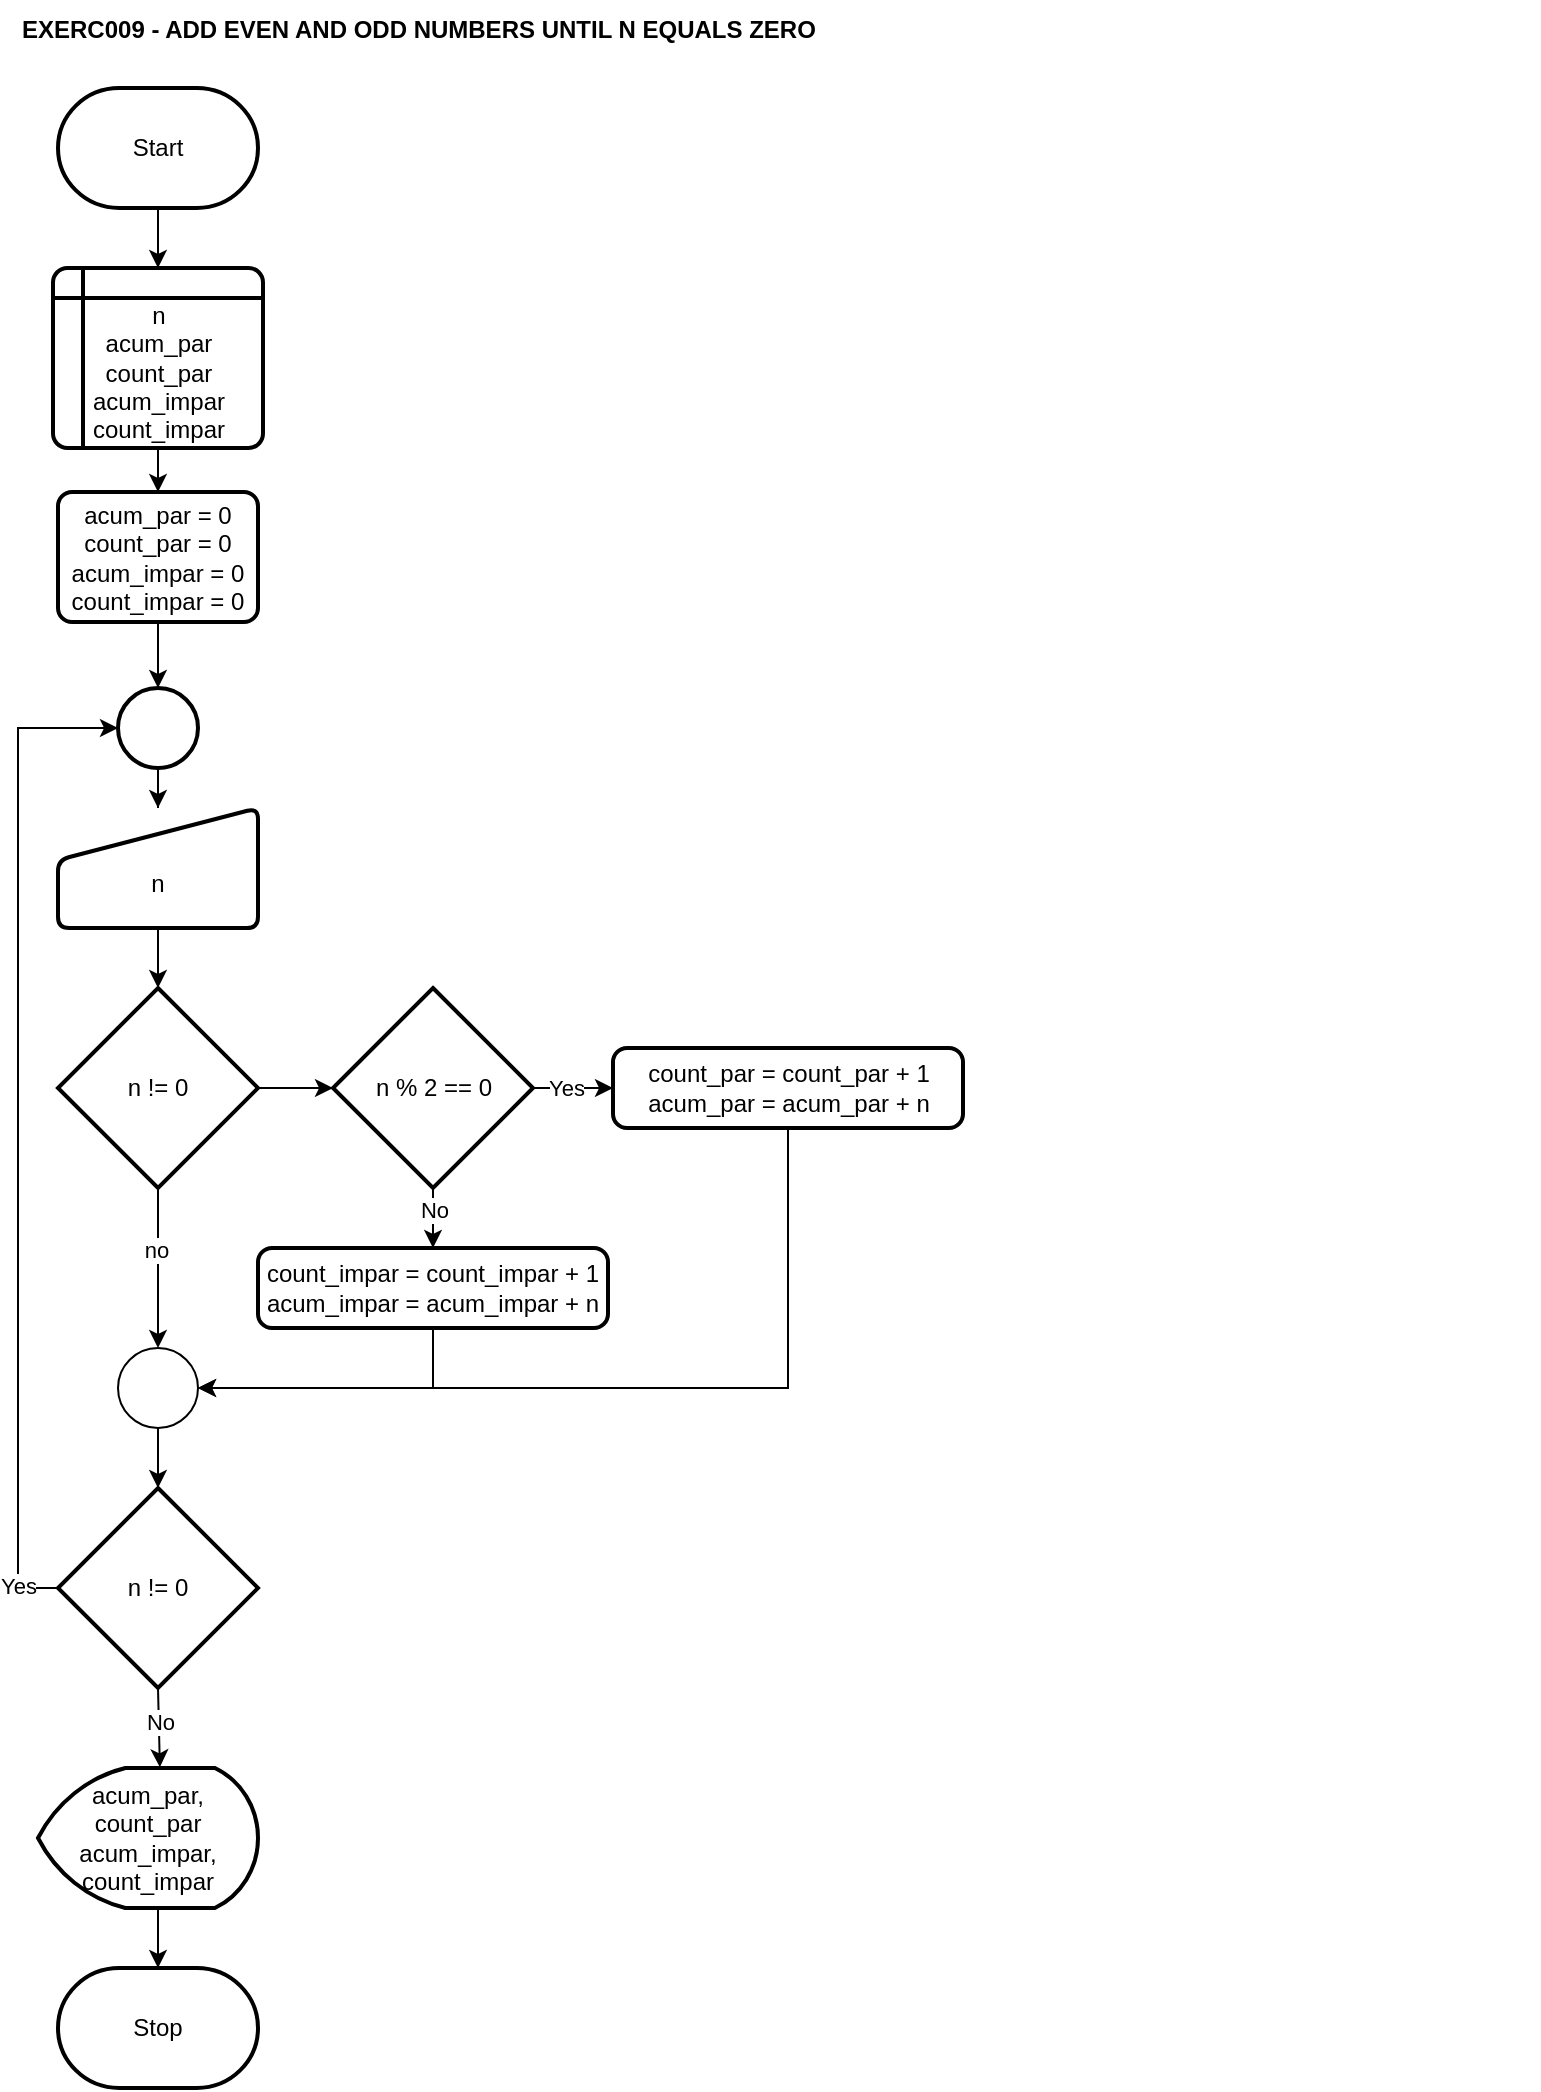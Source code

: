 <mxfile version="26.0.16">
  <diagram name="Página-1" id="tbhhrolYnf2YLyF_AGn1">
    <mxGraphModel dx="637" dy="343" grid="1" gridSize="10" guides="1" tooltips="1" connect="1" arrows="1" fold="1" page="1" pageScale="1" pageWidth="827" pageHeight="1169" math="0" shadow="0">
      <root>
        <mxCell id="0" />
        <mxCell id="1" parent="0" />
        <mxCell id="gUQwB867zqCJYkILIy9S-1" value="EXERC009 - ADD EVEN AND ODD NUMBERS UNTIL N EQUALS ZERO" style="text;html=1;align=left;verticalAlign=middle;whiteSpace=wrap;rounded=0;fontStyle=1" parent="1" vertex="1">
          <mxGeometry x="40" y="40" width="760" height="30" as="geometry" />
        </mxCell>
        <mxCell id="gUQwB867zqCJYkILIy9S-21" style="edgeStyle=orthogonalEdgeStyle;rounded=0;orthogonalLoop=1;jettySize=auto;html=1;exitX=0.5;exitY=1;exitDx=0;exitDy=0;exitPerimeter=0;entryX=0.5;entryY=0;entryDx=0;entryDy=0;" parent="1" source="gUQwB867zqCJYkILIy9S-3" target="gUQwB867zqCJYkILIy9S-4" edge="1">
          <mxGeometry relative="1" as="geometry" />
        </mxCell>
        <mxCell id="gUQwB867zqCJYkILIy9S-3" value="Start" style="strokeWidth=2;html=1;shape=mxgraph.flowchart.terminator;whiteSpace=wrap;" parent="1" vertex="1">
          <mxGeometry x="60" y="84" width="100" height="60" as="geometry" />
        </mxCell>
        <mxCell id="O1CfjgjV-Pr6YKnk9muc-27" style="edgeStyle=orthogonalEdgeStyle;rounded=0;orthogonalLoop=1;jettySize=auto;html=1;exitX=0.5;exitY=1;exitDx=0;exitDy=0;" parent="1" source="gUQwB867zqCJYkILIy9S-4" target="O1CfjgjV-Pr6YKnk9muc-1" edge="1">
          <mxGeometry relative="1" as="geometry" />
        </mxCell>
        <mxCell id="gUQwB867zqCJYkILIy9S-4" value="&lt;div&gt;&lt;br&gt;&lt;/div&gt;n&lt;div&gt;acum_par&lt;/div&gt;&lt;div&gt;count_par&lt;/div&gt;&lt;div&gt;acum_impar&lt;/div&gt;&lt;div&gt;count_impar&lt;/div&gt;" style="shape=internalStorage;whiteSpace=wrap;html=1;dx=15;dy=15;rounded=1;arcSize=8;strokeWidth=2;" parent="1" vertex="1">
          <mxGeometry x="57.5" y="174" width="105" height="90" as="geometry" />
        </mxCell>
        <mxCell id="gUQwB867zqCJYkILIy9S-18" value="&lt;div&gt;acum_par,&lt;/div&gt;&lt;div&gt;count_par&lt;/div&gt;&lt;div&gt;acum_impar, count_impar&lt;/div&gt;" style="strokeWidth=2;html=1;shape=mxgraph.flowchart.display;whiteSpace=wrap;" parent="1" vertex="1">
          <mxGeometry x="50" y="924" width="110" height="70" as="geometry" />
        </mxCell>
        <mxCell id="gUQwB867zqCJYkILIy9S-19" value="Stop" style="strokeWidth=2;html=1;shape=mxgraph.flowchart.terminator;whiteSpace=wrap;" parent="1" vertex="1">
          <mxGeometry x="60" y="1024" width="100" height="60" as="geometry" />
        </mxCell>
        <mxCell id="gUQwB867zqCJYkILIy9S-34" style="edgeStyle=orthogonalEdgeStyle;rounded=0;orthogonalLoop=1;jettySize=auto;html=1;exitX=0.5;exitY=1;exitDx=0;exitDy=0;exitPerimeter=0;entryX=0.5;entryY=0;entryDx=0;entryDy=0;entryPerimeter=0;" parent="1" source="gUQwB867zqCJYkILIy9S-18" target="gUQwB867zqCJYkILIy9S-19" edge="1">
          <mxGeometry relative="1" as="geometry" />
        </mxCell>
        <mxCell id="O1CfjgjV-Pr6YKnk9muc-28" style="edgeStyle=orthogonalEdgeStyle;rounded=0;orthogonalLoop=1;jettySize=auto;html=1;exitX=0.5;exitY=1;exitDx=0;exitDy=0;" parent="1" source="O1CfjgjV-Pr6YKnk9muc-1" target="O1CfjgjV-Pr6YKnk9muc-2" edge="1">
          <mxGeometry relative="1" as="geometry" />
        </mxCell>
        <mxCell id="O1CfjgjV-Pr6YKnk9muc-1" value="acum_par = 0&lt;div&gt;count_par = 0&lt;/div&gt;&lt;div&gt;acum_impar = 0&lt;/div&gt;&lt;div&gt;count_impar = 0&lt;/div&gt;" style="rounded=1;whiteSpace=wrap;html=1;absoluteArcSize=1;arcSize=14;strokeWidth=2;" parent="1" vertex="1">
          <mxGeometry x="60" y="286" width="100" height="65" as="geometry" />
        </mxCell>
        <mxCell id="O1CfjgjV-Pr6YKnk9muc-29" style="edgeStyle=orthogonalEdgeStyle;rounded=0;orthogonalLoop=1;jettySize=auto;html=1;exitX=0.5;exitY=1;exitDx=0;exitDy=0;exitPerimeter=0;" parent="1" source="O1CfjgjV-Pr6YKnk9muc-2" target="O1CfjgjV-Pr6YKnk9muc-3" edge="1">
          <mxGeometry relative="1" as="geometry" />
        </mxCell>
        <mxCell id="O1CfjgjV-Pr6YKnk9muc-2" value="" style="strokeWidth=2;html=1;shape=mxgraph.flowchart.start_2;whiteSpace=wrap;" parent="1" vertex="1">
          <mxGeometry x="90" y="384" width="40" height="40" as="geometry" />
        </mxCell>
        <mxCell id="O1CfjgjV-Pr6YKnk9muc-30" style="edgeStyle=orthogonalEdgeStyle;rounded=0;orthogonalLoop=1;jettySize=auto;html=1;exitX=0.5;exitY=1;exitDx=0;exitDy=0;" parent="1" source="O1CfjgjV-Pr6YKnk9muc-3" target="O1CfjgjV-Pr6YKnk9muc-4" edge="1">
          <mxGeometry relative="1" as="geometry" />
        </mxCell>
        <mxCell id="O1CfjgjV-Pr6YKnk9muc-3" value="&lt;div&gt;&lt;br&gt;&lt;/div&gt;n" style="html=1;strokeWidth=2;shape=manualInput;whiteSpace=wrap;rounded=1;size=26;arcSize=11;" parent="1" vertex="1">
          <mxGeometry x="60" y="444" width="100" height="60" as="geometry" />
        </mxCell>
        <mxCell id="O1CfjgjV-Pr6YKnk9muc-18" style="edgeStyle=orthogonalEdgeStyle;rounded=0;orthogonalLoop=1;jettySize=auto;html=1;exitX=0.5;exitY=1;exitDx=0;exitDy=0;exitPerimeter=0;" parent="1" source="O1CfjgjV-Pr6YKnk9muc-4" target="O1CfjgjV-Pr6YKnk9muc-14" edge="1">
          <mxGeometry relative="1" as="geometry" />
        </mxCell>
        <mxCell id="O1CfjgjV-Pr6YKnk9muc-19" value="no" style="edgeLabel;html=1;align=center;verticalAlign=middle;resizable=0;points=[];" parent="O1CfjgjV-Pr6YKnk9muc-18" vertex="1" connectable="0">
          <mxGeometry x="-0.241" y="-1" relative="1" as="geometry">
            <mxPoint as="offset" />
          </mxGeometry>
        </mxCell>
        <mxCell id="O1CfjgjV-Pr6YKnk9muc-4" value="n != 0" style="strokeWidth=2;html=1;shape=mxgraph.flowchart.decision;whiteSpace=wrap;" parent="1" vertex="1">
          <mxGeometry x="60" y="534" width="100" height="100" as="geometry" />
        </mxCell>
        <mxCell id="O1CfjgjV-Pr6YKnk9muc-8" style="edgeStyle=orthogonalEdgeStyle;rounded=0;orthogonalLoop=1;jettySize=auto;html=1;exitX=1;exitY=0.5;exitDx=0;exitDy=0;exitPerimeter=0;" parent="1" source="O1CfjgjV-Pr6YKnk9muc-5" target="O1CfjgjV-Pr6YKnk9muc-6" edge="1">
          <mxGeometry relative="1" as="geometry" />
        </mxCell>
        <mxCell id="O1CfjgjV-Pr6YKnk9muc-12" value="Yes" style="edgeLabel;html=1;align=center;verticalAlign=middle;resizable=0;points=[];" parent="O1CfjgjV-Pr6YKnk9muc-8" vertex="1" connectable="0">
          <mxGeometry x="-0.275" y="-2" relative="1" as="geometry">
            <mxPoint x="2" y="-2" as="offset" />
          </mxGeometry>
        </mxCell>
        <mxCell id="O1CfjgjV-Pr6YKnk9muc-9" style="edgeStyle=orthogonalEdgeStyle;rounded=0;orthogonalLoop=1;jettySize=auto;html=1;exitX=0.5;exitY=1;exitDx=0;exitDy=0;exitPerimeter=0;entryX=0.5;entryY=0;entryDx=0;entryDy=0;" parent="1" source="O1CfjgjV-Pr6YKnk9muc-5" target="O1CfjgjV-Pr6YKnk9muc-7" edge="1">
          <mxGeometry relative="1" as="geometry" />
        </mxCell>
        <mxCell id="O1CfjgjV-Pr6YKnk9muc-13" value="No" style="edgeLabel;html=1;align=center;verticalAlign=middle;resizable=0;points=[];" parent="O1CfjgjV-Pr6YKnk9muc-9" vertex="1" connectable="0">
          <mxGeometry x="-0.267" relative="1" as="geometry">
            <mxPoint as="offset" />
          </mxGeometry>
        </mxCell>
        <mxCell id="O1CfjgjV-Pr6YKnk9muc-5" value="n % 2 == 0" style="strokeWidth=2;html=1;shape=mxgraph.flowchart.decision;whiteSpace=wrap;" parent="1" vertex="1">
          <mxGeometry x="197.5" y="534" width="100" height="100" as="geometry" />
        </mxCell>
        <mxCell id="O1CfjgjV-Pr6YKnk9muc-6" value="count_par = count_par + 1&lt;div&gt;acum_par = acum_par + n&lt;/div&gt;" style="rounded=1;whiteSpace=wrap;html=1;absoluteArcSize=1;arcSize=14;strokeWidth=2;" parent="1" vertex="1">
          <mxGeometry x="337.5" y="564" width="175" height="40" as="geometry" />
        </mxCell>
        <mxCell id="O1CfjgjV-Pr6YKnk9muc-7" value="count_impar = count_impar + 1&lt;div&gt;acum_impar = acum_impar + n&lt;/div&gt;" style="rounded=1;whiteSpace=wrap;html=1;absoluteArcSize=1;arcSize=14;strokeWidth=2;" parent="1" vertex="1">
          <mxGeometry x="160" y="664" width="175" height="40" as="geometry" />
        </mxCell>
        <mxCell id="O1CfjgjV-Pr6YKnk9muc-22" style="edgeStyle=orthogonalEdgeStyle;rounded=0;orthogonalLoop=1;jettySize=auto;html=1;exitX=0.5;exitY=1;exitDx=0;exitDy=0;exitPerimeter=0;" parent="1" source="O1CfjgjV-Pr6YKnk9muc-14" target="O1CfjgjV-Pr6YKnk9muc-21" edge="1">
          <mxGeometry relative="1" as="geometry" />
        </mxCell>
        <mxCell id="O1CfjgjV-Pr6YKnk9muc-14" value="" style="verticalLabelPosition=bottom;verticalAlign=top;html=1;shape=mxgraph.flowchart.on-page_reference;" parent="1" vertex="1">
          <mxGeometry x="90" y="714" width="40" height="40" as="geometry" />
        </mxCell>
        <mxCell id="O1CfjgjV-Pr6YKnk9muc-15" style="edgeStyle=orthogonalEdgeStyle;rounded=0;orthogonalLoop=1;jettySize=auto;html=1;exitX=0.5;exitY=1;exitDx=0;exitDy=0;entryX=1;entryY=0.5;entryDx=0;entryDy=0;entryPerimeter=0;" parent="1" source="O1CfjgjV-Pr6YKnk9muc-6" target="O1CfjgjV-Pr6YKnk9muc-14" edge="1">
          <mxGeometry relative="1" as="geometry" />
        </mxCell>
        <mxCell id="O1CfjgjV-Pr6YKnk9muc-17" style="edgeStyle=orthogonalEdgeStyle;rounded=0;orthogonalLoop=1;jettySize=auto;html=1;exitX=0.5;exitY=1;exitDx=0;exitDy=0;entryX=1;entryY=0.5;entryDx=0;entryDy=0;entryPerimeter=0;" parent="1" source="O1CfjgjV-Pr6YKnk9muc-7" target="O1CfjgjV-Pr6YKnk9muc-14" edge="1">
          <mxGeometry relative="1" as="geometry" />
        </mxCell>
        <mxCell id="O1CfjgjV-Pr6YKnk9muc-20" style="edgeStyle=orthogonalEdgeStyle;rounded=0;orthogonalLoop=1;jettySize=auto;html=1;exitX=1;exitY=0.5;exitDx=0;exitDy=0;exitPerimeter=0;entryX=0;entryY=0.5;entryDx=0;entryDy=0;entryPerimeter=0;" parent="1" source="O1CfjgjV-Pr6YKnk9muc-4" target="O1CfjgjV-Pr6YKnk9muc-5" edge="1">
          <mxGeometry relative="1" as="geometry" />
        </mxCell>
        <mxCell id="O1CfjgjV-Pr6YKnk9muc-23" style="edgeStyle=orthogonalEdgeStyle;rounded=0;orthogonalLoop=1;jettySize=auto;html=1;exitX=0.5;exitY=1;exitDx=0;exitDy=0;exitPerimeter=0;entryX=0.554;entryY=-0.005;entryDx=0;entryDy=0;entryPerimeter=0;" parent="1" source="O1CfjgjV-Pr6YKnk9muc-21" target="gUQwB867zqCJYkILIy9S-18" edge="1">
          <mxGeometry relative="1" as="geometry">
            <mxPoint x="109.714" y="984" as="targetPoint" />
          </mxGeometry>
        </mxCell>
        <mxCell id="O1CfjgjV-Pr6YKnk9muc-26" value="No" style="edgeLabel;html=1;align=center;verticalAlign=middle;resizable=0;points=[];" parent="O1CfjgjV-Pr6YKnk9muc-23" vertex="1" connectable="0">
          <mxGeometry x="-0.124" relative="1" as="geometry">
            <mxPoint as="offset" />
          </mxGeometry>
        </mxCell>
        <mxCell id="O1CfjgjV-Pr6YKnk9muc-21" value="n != 0" style="strokeWidth=2;html=1;shape=mxgraph.flowchart.decision;whiteSpace=wrap;" parent="1" vertex="1">
          <mxGeometry x="60" y="784" width="100" height="100" as="geometry" />
        </mxCell>
        <mxCell id="O1CfjgjV-Pr6YKnk9muc-24" style="edgeStyle=orthogonalEdgeStyle;rounded=0;orthogonalLoop=1;jettySize=auto;html=1;exitX=0;exitY=0.5;exitDx=0;exitDy=0;exitPerimeter=0;entryX=0;entryY=0.5;entryDx=0;entryDy=0;entryPerimeter=0;" parent="1" source="O1CfjgjV-Pr6YKnk9muc-21" target="O1CfjgjV-Pr6YKnk9muc-2" edge="1">
          <mxGeometry relative="1" as="geometry" />
        </mxCell>
        <mxCell id="O1CfjgjV-Pr6YKnk9muc-25" value="Yes" style="edgeLabel;html=1;align=center;verticalAlign=middle;resizable=0;points=[];" parent="O1CfjgjV-Pr6YKnk9muc-24" vertex="1" connectable="0">
          <mxGeometry x="-0.329" y="-1" relative="1" as="geometry">
            <mxPoint x="-1" y="147" as="offset" />
          </mxGeometry>
        </mxCell>
      </root>
    </mxGraphModel>
  </diagram>
</mxfile>
